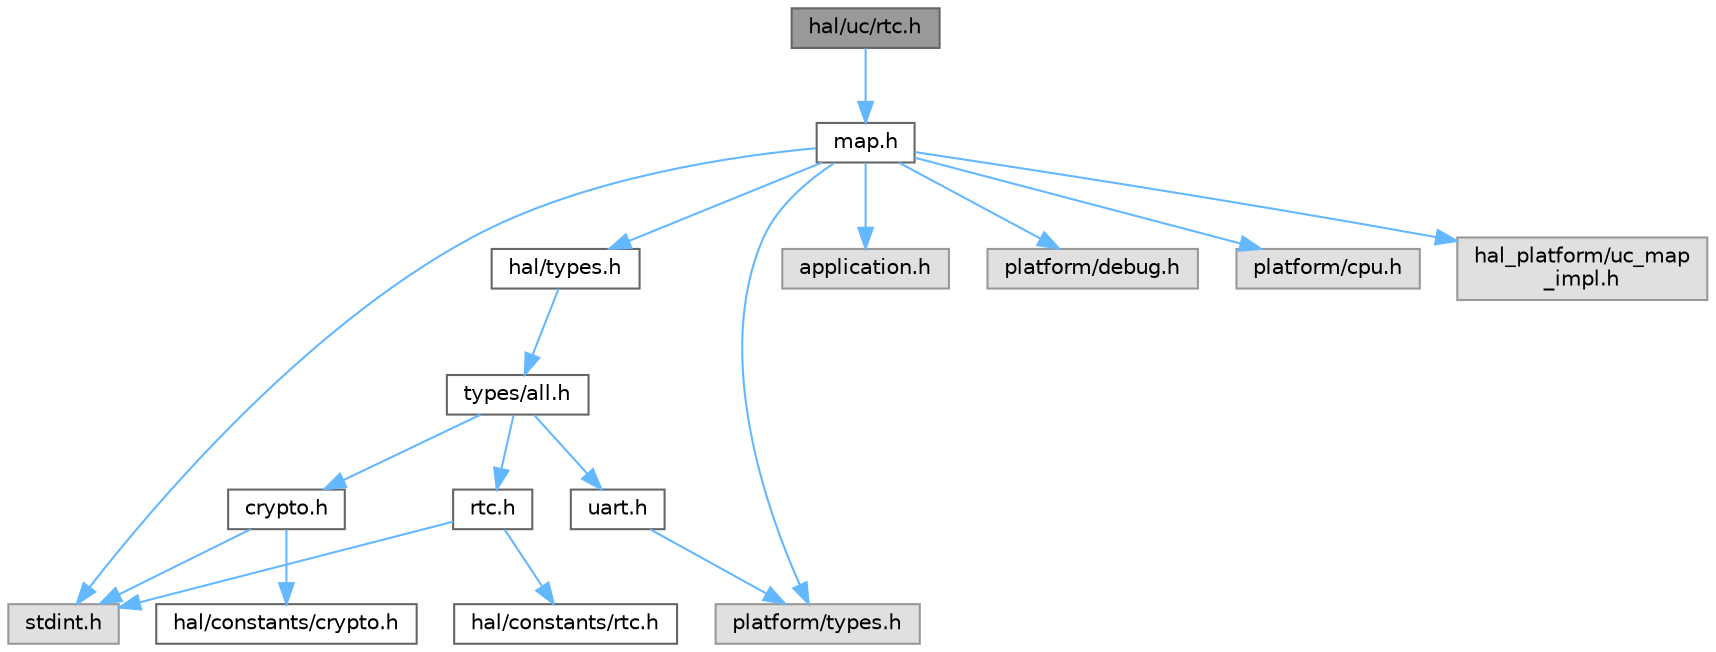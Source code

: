 digraph "hal/uc/rtc.h"
{
 // INTERACTIVE_SVG=YES
 // LATEX_PDF_SIZE
  bgcolor="transparent";
  edge [fontname=Helvetica,fontsize=10,labelfontname=Helvetica,labelfontsize=10];
  node [fontname=Helvetica,fontsize=10,shape=box,height=0.2,width=0.4];
  Node1 [id="Node000001",label="hal/uc/rtc.h",height=0.2,width=0.4,color="gray40", fillcolor="grey60", style="filled", fontcolor="black",tooltip="HAL for uC RTCs."];
  Node1 -> Node2 [id="edge1_Node000001_Node000002",color="steelblue1",style="solid",tooltip=" "];
  Node2 [id="Node000002",label="map.h",height=0.2,width=0.4,color="grey40", fillcolor="white", style="filled",URL="$map_8h.html",tooltip="HAL for uC Peripheral Map."];
  Node2 -> Node3 [id="edge2_Node000002_Node000003",color="steelblue1",style="solid",tooltip=" "];
  Node3 [id="Node000003",label="stdint.h",height=0.2,width=0.4,color="grey60", fillcolor="#E0E0E0", style="filled",tooltip=" "];
  Node2 -> Node4 [id="edge3_Node000002_Node000004",color="steelblue1",style="solid",tooltip=" "];
  Node4 [id="Node000004",label="platform/types.h",height=0.2,width=0.4,color="grey60", fillcolor="#E0E0E0", style="filled",tooltip=" "];
  Node2 -> Node5 [id="edge4_Node000002_Node000005",color="steelblue1",style="solid",tooltip=" "];
  Node5 [id="Node000005",label="hal/types.h",height=0.2,width=0.4,color="grey40", fillcolor="white", style="filled",URL="$types_8h.html",tooltip=" "];
  Node5 -> Node6 [id="edge5_Node000005_Node000006",color="steelblue1",style="solid",tooltip=" "];
  Node6 [id="Node000006",label="types/all.h",height=0.2,width=0.4,color="grey40", fillcolor="white", style="filled",URL="$types_2all_8h.html",tooltip=" "];
  Node6 -> Node7 [id="edge6_Node000006_Node000007",color="steelblue1",style="solid",tooltip=" "];
  Node7 [id="Node000007",label="crypto.h",height=0.2,width=0.4,color="grey40", fillcolor="white", style="filled",URL="$types_2crypto_8h.html",tooltip=" "];
  Node7 -> Node3 [id="edge7_Node000007_Node000003",color="steelblue1",style="solid",tooltip=" "];
  Node7 -> Node8 [id="edge8_Node000007_Node000008",color="steelblue1",style="solid",tooltip=" "];
  Node8 [id="Node000008",label="hal/constants/crypto.h",height=0.2,width=0.4,color="grey40", fillcolor="white", style="filled",URL="$constants_2crypto_8h.html",tooltip=" "];
  Node6 -> Node9 [id="edge9_Node000006_Node000009",color="steelblue1",style="solid",tooltip=" "];
  Node9 [id="Node000009",label="rtc.h",height=0.2,width=0.4,color="grey40", fillcolor="white", style="filled",URL="$types_2rtc_8h.html",tooltip=" "];
  Node9 -> Node3 [id="edge10_Node000009_Node000003",color="steelblue1",style="solid",tooltip=" "];
  Node9 -> Node10 [id="edge11_Node000009_Node000010",color="steelblue1",style="solid",tooltip=" "];
  Node10 [id="Node000010",label="hal/constants/rtc.h",height=0.2,width=0.4,color="grey40", fillcolor="white", style="filled",URL="$constants_2rtc_8h.html",tooltip=" "];
  Node6 -> Node11 [id="edge12_Node000006_Node000011",color="steelblue1",style="solid",tooltip=" "];
  Node11 [id="Node000011",label="uart.h",height=0.2,width=0.4,color="grey40", fillcolor="white", style="filled",URL="$types_2uart_8h.html",tooltip=" "];
  Node11 -> Node4 [id="edge13_Node000011_Node000004",color="steelblue1",style="solid",tooltip=" "];
  Node2 -> Node12 [id="edge14_Node000002_Node000012",color="steelblue1",style="solid",tooltip=" "];
  Node12 [id="Node000012",label="application.h",height=0.2,width=0.4,color="grey60", fillcolor="#E0E0E0", style="filled",tooltip=" "];
  Node2 -> Node13 [id="edge15_Node000002_Node000013",color="steelblue1",style="solid",tooltip=" "];
  Node13 [id="Node000013",label="platform/debug.h",height=0.2,width=0.4,color="grey60", fillcolor="#E0E0E0", style="filled",tooltip=" "];
  Node2 -> Node14 [id="edge16_Node000002_Node000014",color="steelblue1",style="solid",tooltip=" "];
  Node14 [id="Node000014",label="platform/cpu.h",height=0.2,width=0.4,color="grey60", fillcolor="#E0E0E0", style="filled",tooltip=" "];
  Node2 -> Node15 [id="edge17_Node000002_Node000015",color="steelblue1",style="solid",tooltip=" "];
  Node15 [id="Node000015",label="hal_platform/uc_map\l_impl.h",height=0.2,width=0.4,color="grey60", fillcolor="#E0E0E0", style="filled",tooltip=" "];
}
